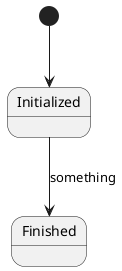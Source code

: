 @startuml JobOrdererStateMachine

[*] --> Initialized
Initialized --> Finished : something


@enduml

